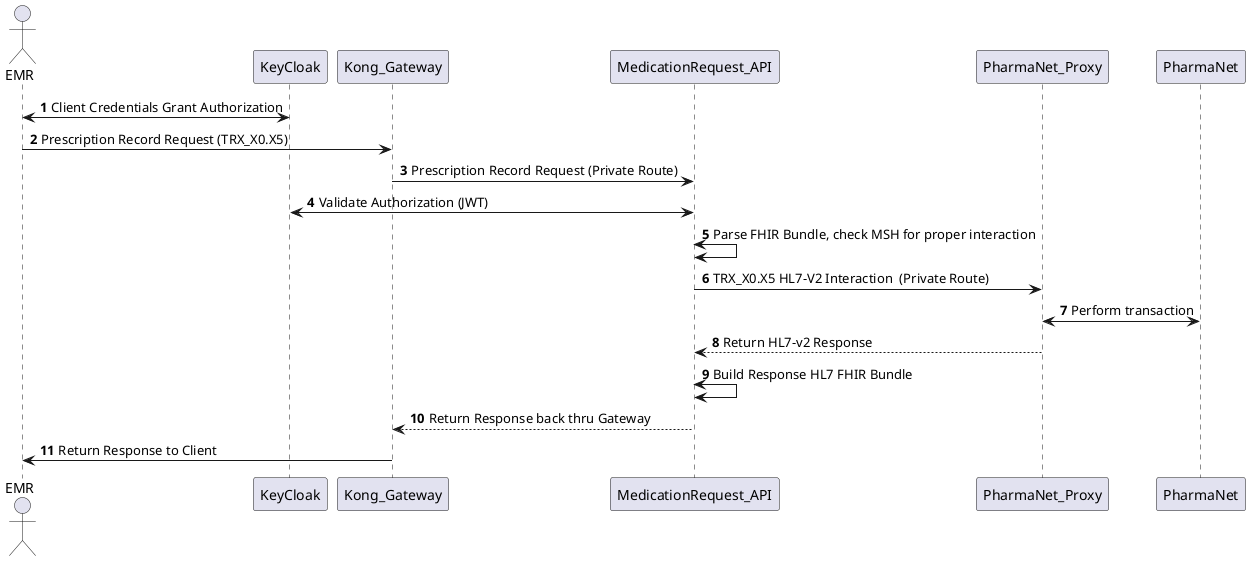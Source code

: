 @startuml PNet_API_Flow
autonumber
    actor EMR
    EMR <-> KeyCloak : Client Credentials Grant Authorization
    EMR -> Kong_Gateway : Prescription Record Request (TRX_X0.X5)
    Kong_Gateway -> MedicationRequest_API : Prescription Record Request (Private Route)
    MedicationRequest_API <-> KeyCloak : Validate Authorization (JWT)
    MedicationRequest_API <-> MedicationRequest_API : Parse FHIR Bundle, check MSH for proper interaction
    MedicationRequest_API -> PharmaNet_Proxy : TRX_X0.X5 HL7-V2 Interaction  (Private Route)
    PharmaNet_Proxy <-> PharmaNet : Perform transaction
    MedicationRequest_API <-- PharmaNet_Proxy : Return HL7-v2 Response
    MedicationRequest_API <-> MedicationRequest_API : Build Response HL7 FHIR Bundle
    Kong_Gateway <-- MedicationRequest_API : Return Response back thru Gateway
    EMR <- Kong_Gateway : Return Response to Client
@enduml
